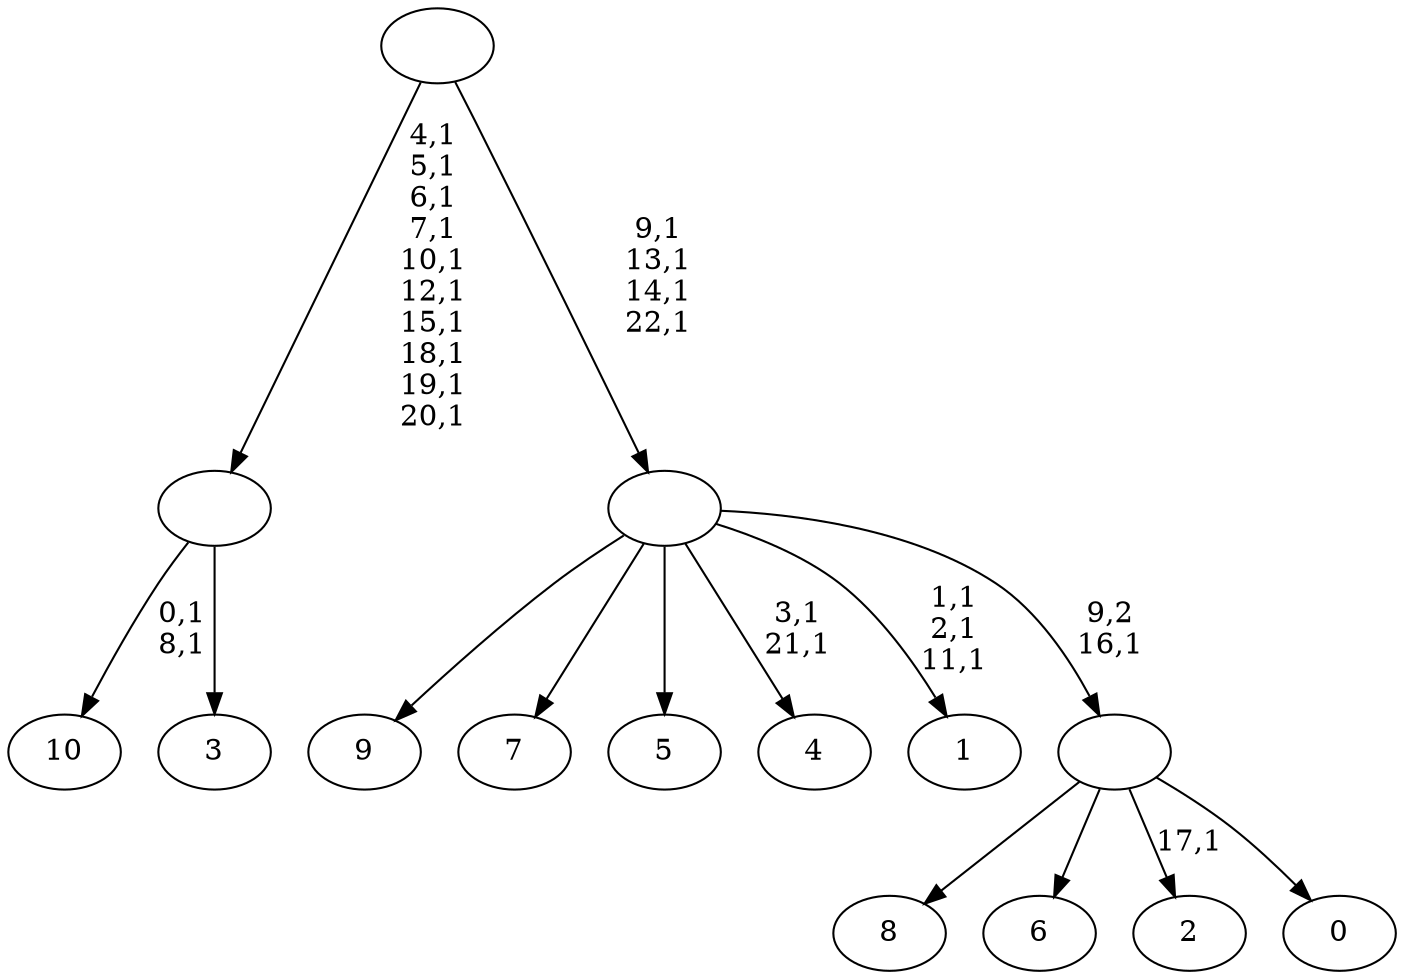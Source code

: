 digraph T {
	34 [label="10"]
	31 [label="9"]
	30 [label="8"]
	29 [label="7"]
	28 [label="6"]
	27 [label="5"]
	26 [label="4"]
	23 [label="3"]
	22 [label=""]
	12 [label="2"]
	10 [label="1"]
	6 [label="0"]
	5 [label=""]
	4 [label=""]
	0 [label=""]
	22 -> 34 [label="0,1\n8,1"]
	22 -> 23 [label=""]
	5 -> 12 [label="17,1"]
	5 -> 30 [label=""]
	5 -> 28 [label=""]
	5 -> 6 [label=""]
	4 -> 10 [label="1,1\n2,1\n11,1"]
	4 -> 26 [label="3,1\n21,1"]
	4 -> 31 [label=""]
	4 -> 29 [label=""]
	4 -> 27 [label=""]
	4 -> 5 [label="9,2\n16,1"]
	0 -> 4 [label="9,1\n13,1\n14,1\n22,1"]
	0 -> 22 [label="4,1\n5,1\n6,1\n7,1\n10,1\n12,1\n15,1\n18,1\n19,1\n20,1"]
}
